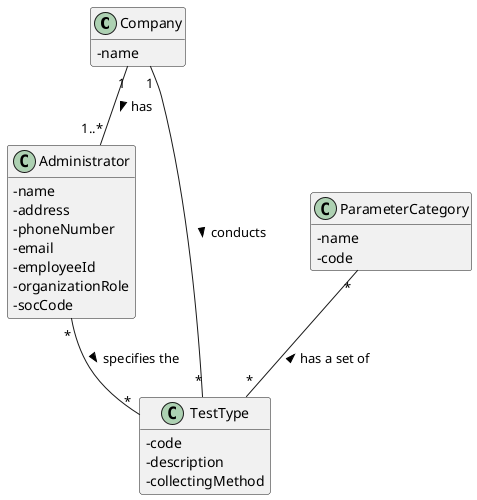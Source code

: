@startuml
hide methods
'left to right direction
skinparam classAttributeIconSize 0

class Company{
-name
}


class Administrator{
-name
-address
-phoneNumber
-email
-employeeId
-organizationRole
-socCode
}

class TestType{
-code
-description
-collectingMethod
}


class ParameterCategory{
-name
-code
}


Company "1"--"1..*" Administrator : has >
Company "1"--"*" TestType : conducts >
Administrator "*"--"*" TestType : specifies the >
ParameterCategory "*"--"*" TestType : has a set of <

@enduml